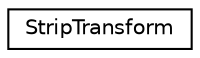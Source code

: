 digraph G
{
  edge [fontname="Helvetica",fontsize="10",labelfontname="Helvetica",labelfontsize="10"];
  node [fontname="Helvetica",fontsize="10",shape=record];
  rankdir=LR;
  Node1 [label="StripTransform",height=0.2,width=0.4,color="black", fillcolor="white", style="filled",URL="$d4/d9a/structStripTransform.html"];
}
